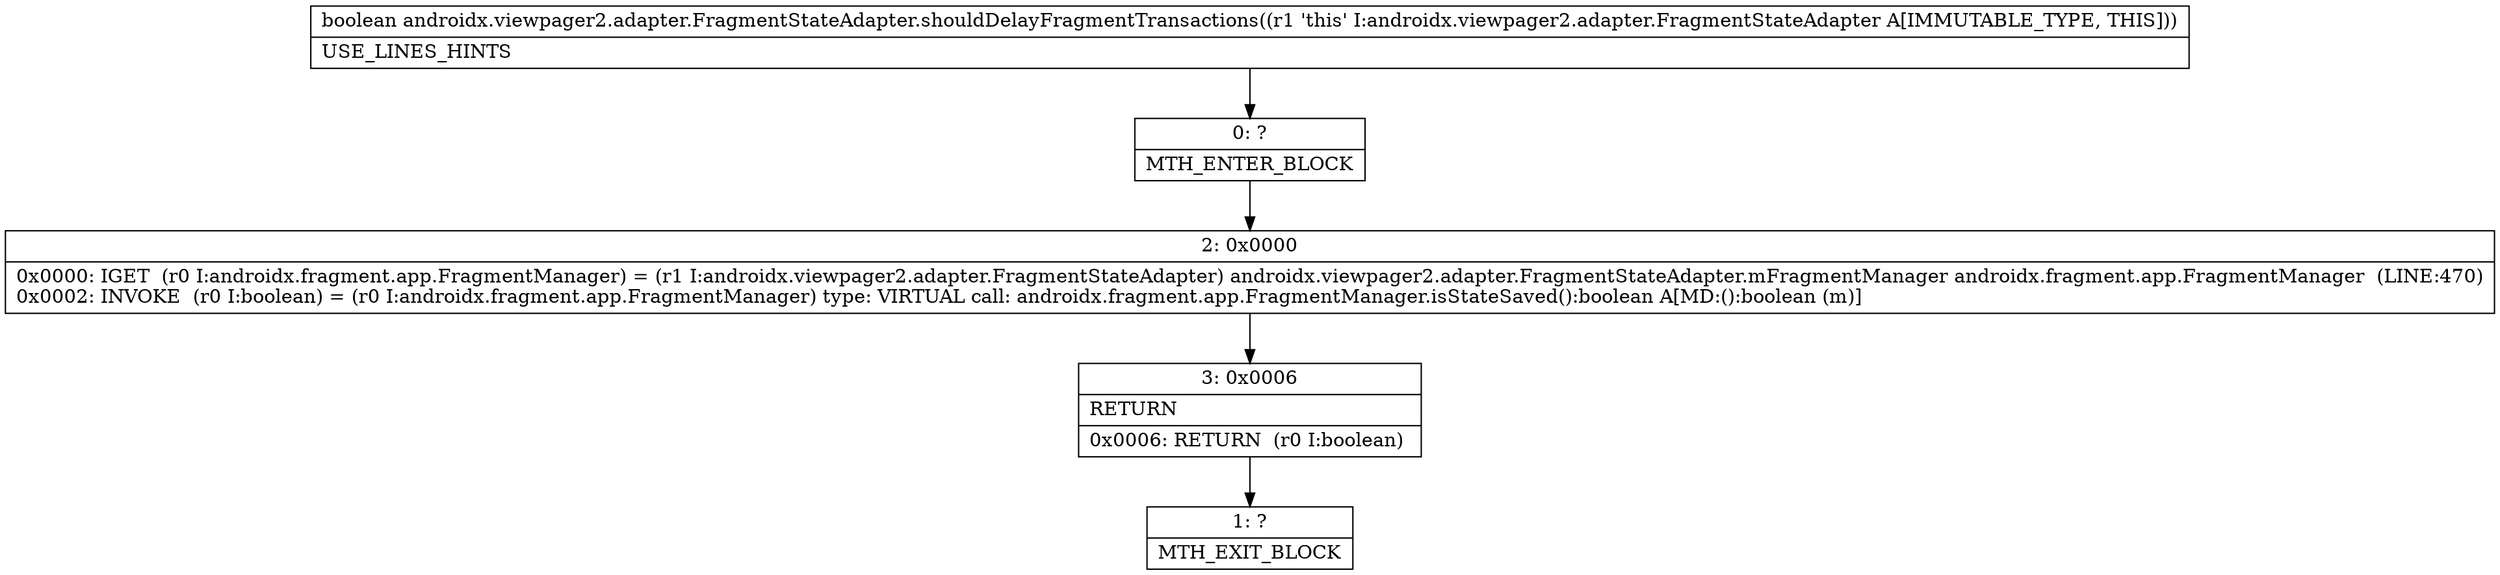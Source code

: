 digraph "CFG forandroidx.viewpager2.adapter.FragmentStateAdapter.shouldDelayFragmentTransactions()Z" {
Node_0 [shape=record,label="{0\:\ ?|MTH_ENTER_BLOCK\l}"];
Node_2 [shape=record,label="{2\:\ 0x0000|0x0000: IGET  (r0 I:androidx.fragment.app.FragmentManager) = (r1 I:androidx.viewpager2.adapter.FragmentStateAdapter) androidx.viewpager2.adapter.FragmentStateAdapter.mFragmentManager androidx.fragment.app.FragmentManager  (LINE:470)\l0x0002: INVOKE  (r0 I:boolean) = (r0 I:androidx.fragment.app.FragmentManager) type: VIRTUAL call: androidx.fragment.app.FragmentManager.isStateSaved():boolean A[MD:():boolean (m)]\l}"];
Node_3 [shape=record,label="{3\:\ 0x0006|RETURN\l|0x0006: RETURN  (r0 I:boolean) \l}"];
Node_1 [shape=record,label="{1\:\ ?|MTH_EXIT_BLOCK\l}"];
MethodNode[shape=record,label="{boolean androidx.viewpager2.adapter.FragmentStateAdapter.shouldDelayFragmentTransactions((r1 'this' I:androidx.viewpager2.adapter.FragmentStateAdapter A[IMMUTABLE_TYPE, THIS]))  | USE_LINES_HINTS\l}"];
MethodNode -> Node_0;Node_0 -> Node_2;
Node_2 -> Node_3;
Node_3 -> Node_1;
}

